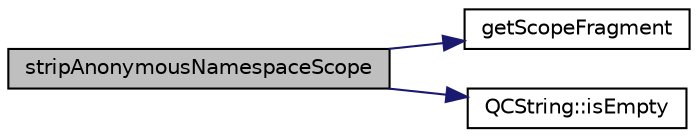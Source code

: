 digraph "stripAnonymousNamespaceScope"
{
 // LATEX_PDF_SIZE
  edge [fontname="Helvetica",fontsize="10",labelfontname="Helvetica",labelfontsize="10"];
  node [fontname="Helvetica",fontsize="10",shape=record];
  rankdir="LR";
  Node1 [label="stripAnonymousNamespaceScope",height=0.2,width=0.4,color="black", fillcolor="grey75", style="filled", fontcolor="black",tooltip=" "];
  Node1 -> Node2 [color="midnightblue",fontsize="10",style="solid"];
  Node2 [label="getScopeFragment",height=0.2,width=0.4,color="black", fillcolor="white", style="filled",URL="$util_8cpp.html#afd249e264b966d05a54b740e3d43ad6e",tooltip=" "];
  Node1 -> Node3 [color="midnightblue",fontsize="10",style="solid"];
  Node3 [label="QCString::isEmpty",height=0.2,width=0.4,color="black", fillcolor="white", style="filled",URL="$classQCString.html#a621c4090d69ad7d05ef8e5234376c3d8",tooltip=" "];
}
